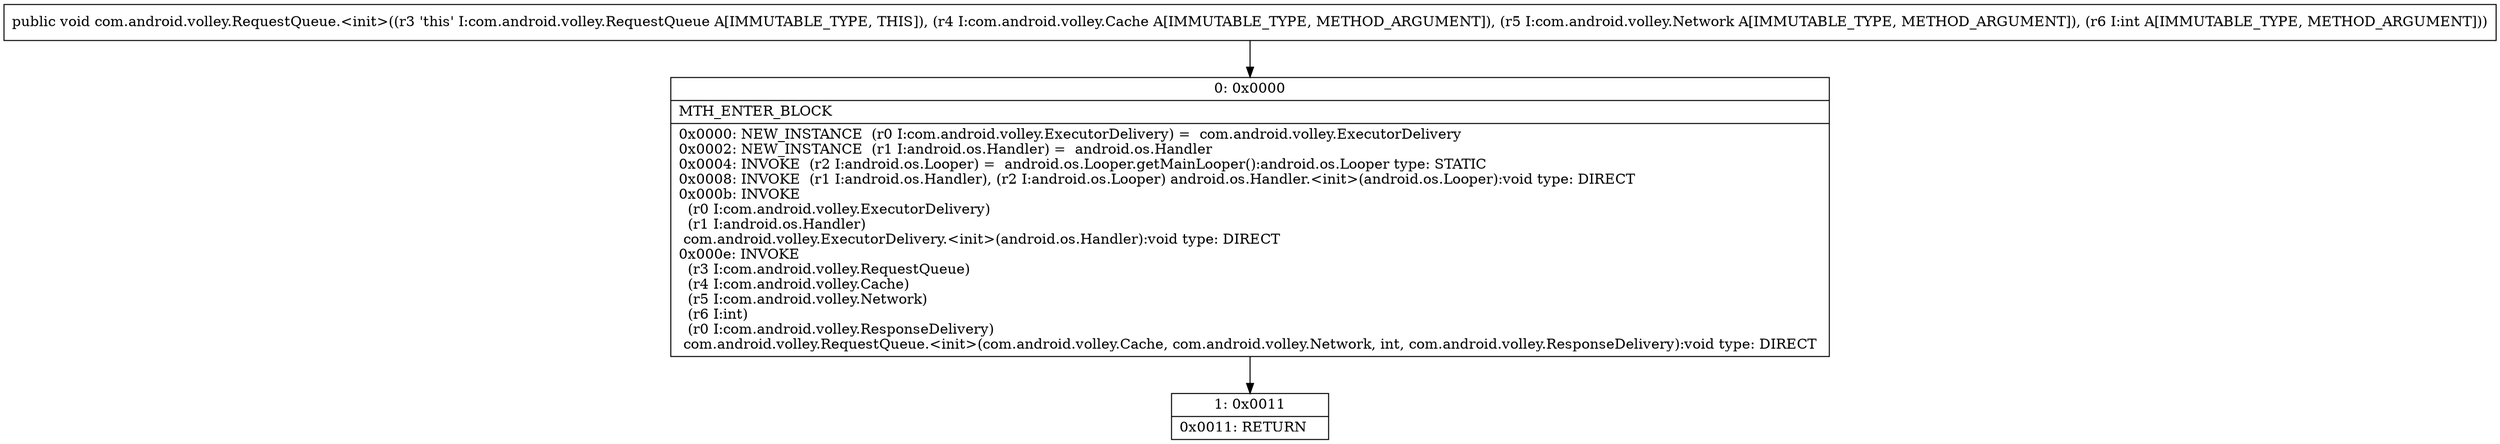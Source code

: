 digraph "CFG forcom.android.volley.RequestQueue.\<init\>(Lcom\/android\/volley\/Cache;Lcom\/android\/volley\/Network;I)V" {
Node_0 [shape=record,label="{0\:\ 0x0000|MTH_ENTER_BLOCK\l|0x0000: NEW_INSTANCE  (r0 I:com.android.volley.ExecutorDelivery) =  com.android.volley.ExecutorDelivery \l0x0002: NEW_INSTANCE  (r1 I:android.os.Handler) =  android.os.Handler \l0x0004: INVOKE  (r2 I:android.os.Looper) =  android.os.Looper.getMainLooper():android.os.Looper type: STATIC \l0x0008: INVOKE  (r1 I:android.os.Handler), (r2 I:android.os.Looper) android.os.Handler.\<init\>(android.os.Looper):void type: DIRECT \l0x000b: INVOKE  \l  (r0 I:com.android.volley.ExecutorDelivery)\l  (r1 I:android.os.Handler)\l com.android.volley.ExecutorDelivery.\<init\>(android.os.Handler):void type: DIRECT \l0x000e: INVOKE  \l  (r3 I:com.android.volley.RequestQueue)\l  (r4 I:com.android.volley.Cache)\l  (r5 I:com.android.volley.Network)\l  (r6 I:int)\l  (r0 I:com.android.volley.ResponseDelivery)\l com.android.volley.RequestQueue.\<init\>(com.android.volley.Cache, com.android.volley.Network, int, com.android.volley.ResponseDelivery):void type: DIRECT \l}"];
Node_1 [shape=record,label="{1\:\ 0x0011|0x0011: RETURN   \l}"];
MethodNode[shape=record,label="{public void com.android.volley.RequestQueue.\<init\>((r3 'this' I:com.android.volley.RequestQueue A[IMMUTABLE_TYPE, THIS]), (r4 I:com.android.volley.Cache A[IMMUTABLE_TYPE, METHOD_ARGUMENT]), (r5 I:com.android.volley.Network A[IMMUTABLE_TYPE, METHOD_ARGUMENT]), (r6 I:int A[IMMUTABLE_TYPE, METHOD_ARGUMENT])) }"];
MethodNode -> Node_0;
Node_0 -> Node_1;
}

